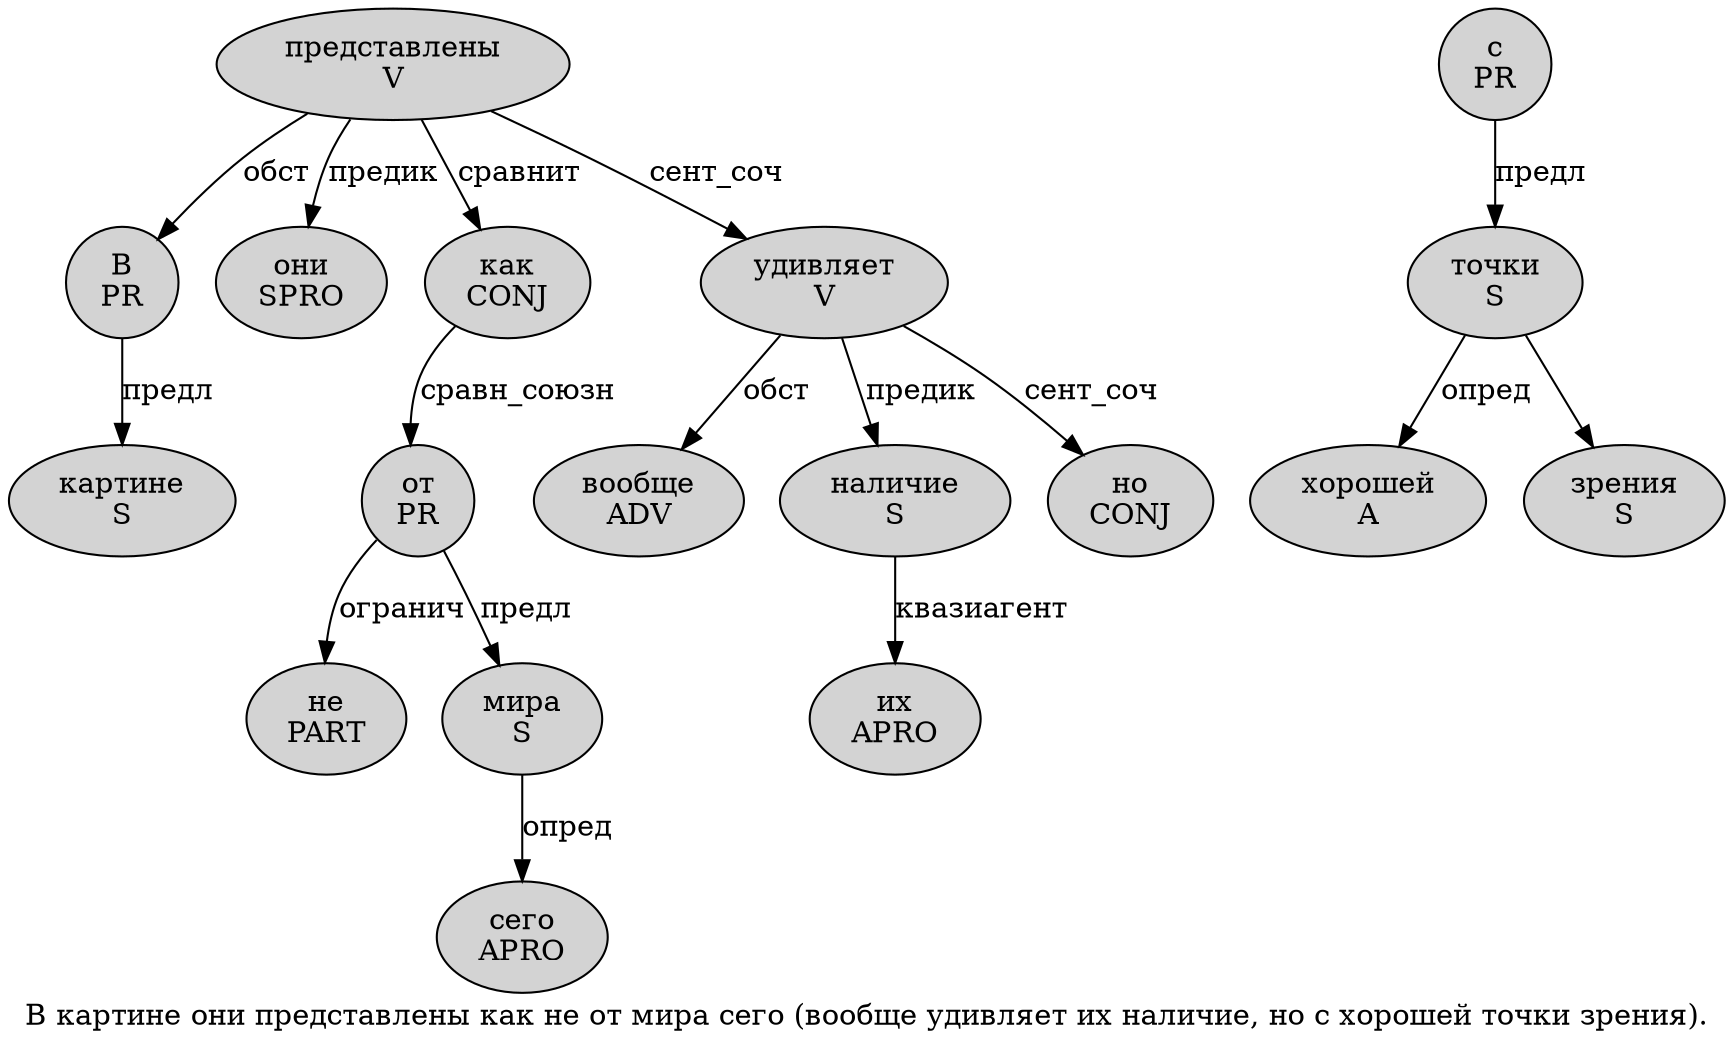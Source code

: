 digraph SENTENCE_1577 {
	graph [label="В картине они представлены как не от мира сего (вообще удивляет их наличие, но с хорошей точки зрения)."]
	node [style=filled]
		0 [label="В
PR" color="" fillcolor=lightgray penwidth=1 shape=ellipse]
		1 [label="картине
S" color="" fillcolor=lightgray penwidth=1 shape=ellipse]
		2 [label="они
SPRO" color="" fillcolor=lightgray penwidth=1 shape=ellipse]
		3 [label="представлены
V" color="" fillcolor=lightgray penwidth=1 shape=ellipse]
		4 [label="как
CONJ" color="" fillcolor=lightgray penwidth=1 shape=ellipse]
		5 [label="не
PART" color="" fillcolor=lightgray penwidth=1 shape=ellipse]
		6 [label="от
PR" color="" fillcolor=lightgray penwidth=1 shape=ellipse]
		7 [label="мира
S" color="" fillcolor=lightgray penwidth=1 shape=ellipse]
		8 [label="сего
APRO" color="" fillcolor=lightgray penwidth=1 shape=ellipse]
		10 [label="вообще
ADV" color="" fillcolor=lightgray penwidth=1 shape=ellipse]
		11 [label="удивляет
V" color="" fillcolor=lightgray penwidth=1 shape=ellipse]
		12 [label="их
APRO" color="" fillcolor=lightgray penwidth=1 shape=ellipse]
		13 [label="наличие
S" color="" fillcolor=lightgray penwidth=1 shape=ellipse]
		15 [label="но
CONJ" color="" fillcolor=lightgray penwidth=1 shape=ellipse]
		16 [label="с
PR" color="" fillcolor=lightgray penwidth=1 shape=ellipse]
		17 [label="хорошей
A" color="" fillcolor=lightgray penwidth=1 shape=ellipse]
		18 [label="точки
S" color="" fillcolor=lightgray penwidth=1 shape=ellipse]
		19 [label="зрения
S" color="" fillcolor=lightgray penwidth=1 shape=ellipse]
			3 -> 0 [label="обст"]
			3 -> 2 [label="предик"]
			3 -> 4 [label="сравнит"]
			3 -> 11 [label="сент_соч"]
			11 -> 10 [label="обст"]
			11 -> 13 [label="предик"]
			11 -> 15 [label="сент_соч"]
			4 -> 6 [label="сравн_союзн"]
			16 -> 18 [label="предл"]
			6 -> 5 [label="огранич"]
			6 -> 7 [label="предл"]
			7 -> 8 [label="опред"]
			18 -> 17 [label="опред"]
			18 -> 19
			0 -> 1 [label="предл"]
			13 -> 12 [label="квазиагент"]
}